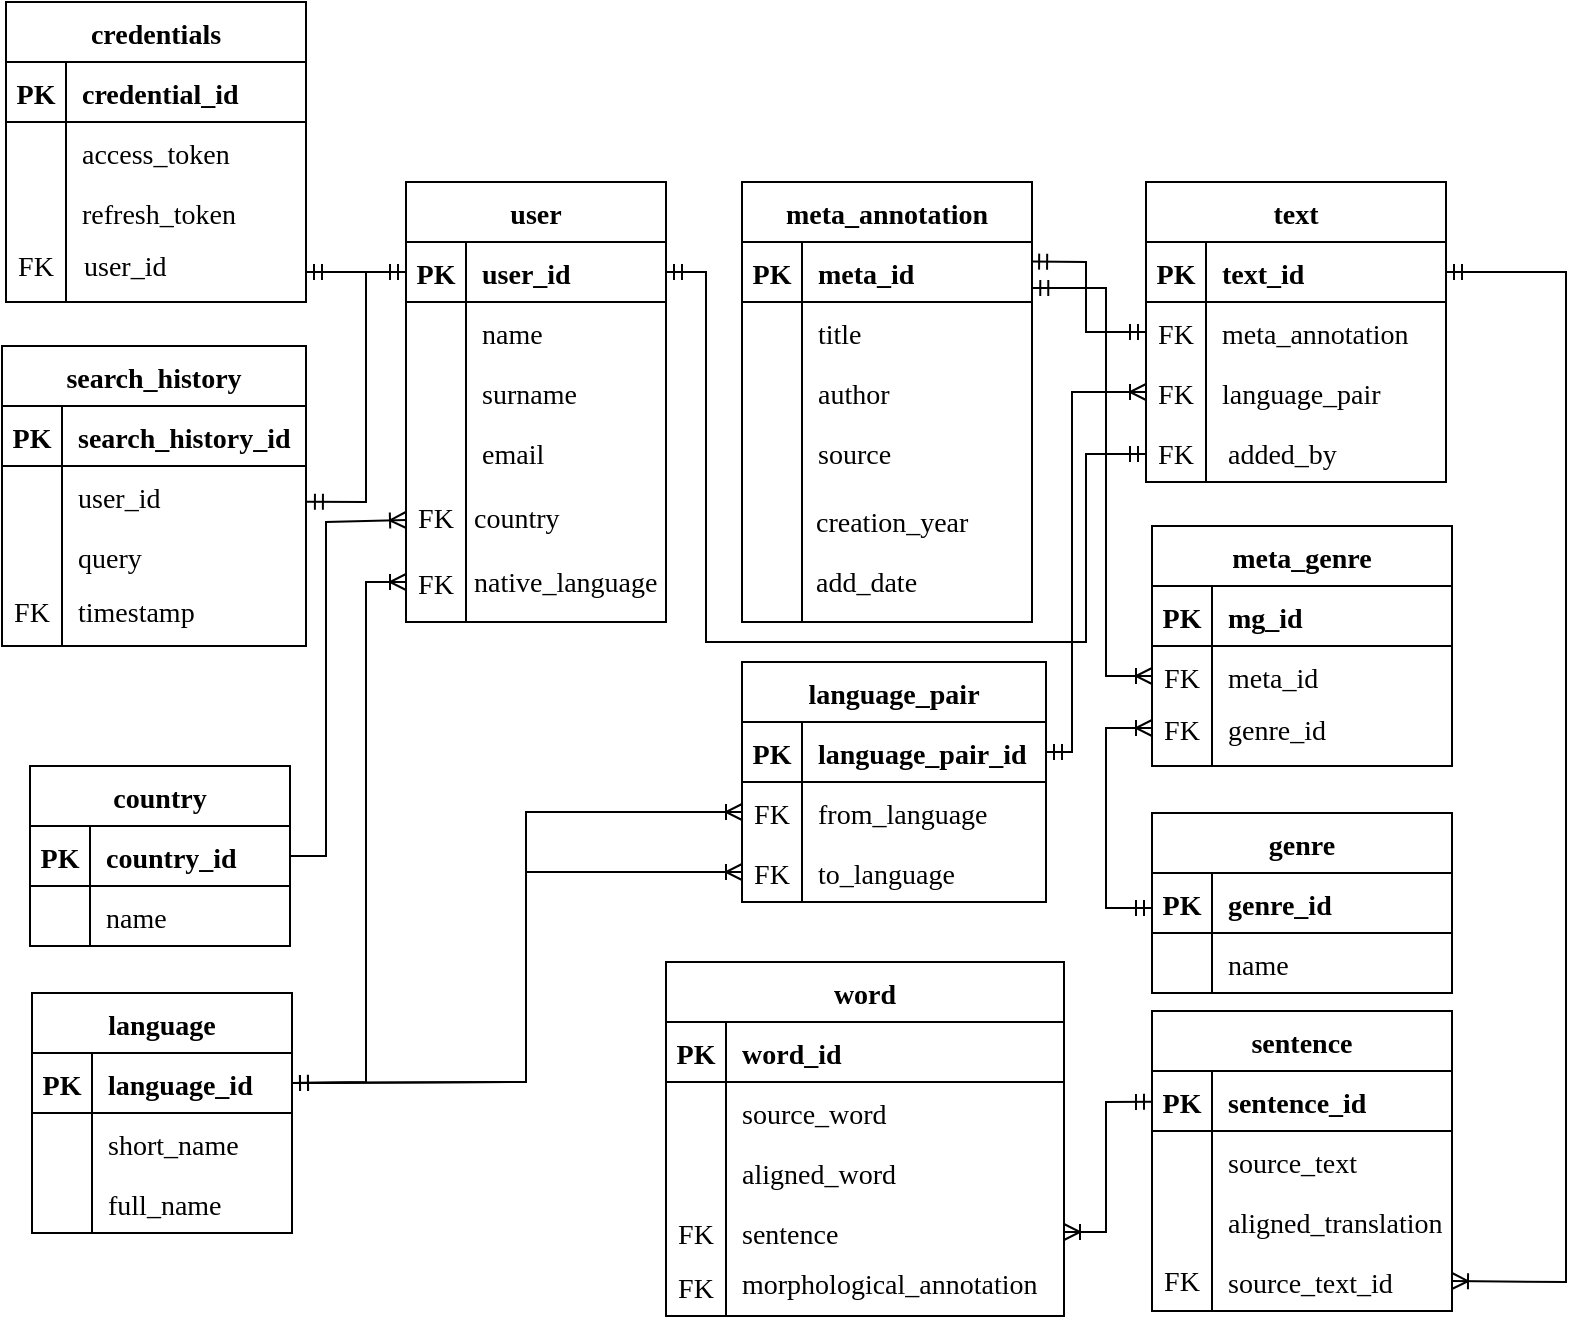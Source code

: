 <mxfile version="20.8.16" type="device"><diagram name="Страница 1" id="YG5zGkN7wZn54d65MBSl"><mxGraphModel dx="3245" dy="1525" grid="1" gridSize="10" guides="1" tooltips="1" connect="1" arrows="1" fold="1" page="1" pageScale="1" pageWidth="827" pageHeight="583" math="0" shadow="0"><root><mxCell id="0"/><mxCell id="1" parent="0"/><mxCell id="vj6lZuZVTbNUihgm5-3o-1" value="text" style="shape=table;startSize=30;container=1;collapsible=1;childLayout=tableLayout;fixedRows=1;rowLines=0;fontStyle=1;align=center;resizeLast=1;fontFamily=Times New Roman;fontSize=14;" parent="1" vertex="1"><mxGeometry x="-270" width="150" height="150" as="geometry"/></mxCell><mxCell id="vj6lZuZVTbNUihgm5-3o-2" value="" style="shape=tableRow;horizontal=0;startSize=0;swimlaneHead=0;swimlaneBody=0;fillColor=none;collapsible=0;dropTarget=0;points=[[0,0.5],[1,0.5]];portConstraint=eastwest;top=0;left=0;right=0;bottom=1;fontFamily=Times New Roman;fontSize=14;" parent="vj6lZuZVTbNUihgm5-3o-1" vertex="1"><mxGeometry y="30" width="150" height="30" as="geometry"/></mxCell><mxCell id="vj6lZuZVTbNUihgm5-3o-3" value="PK" style="shape=partialRectangle;connectable=0;fillColor=none;top=0;left=0;bottom=0;right=0;fontStyle=1;overflow=hidden;fontFamily=Times New Roman;fontSize=14;" parent="vj6lZuZVTbNUihgm5-3o-2" vertex="1"><mxGeometry width="30" height="30" as="geometry"><mxRectangle width="30" height="30" as="alternateBounds"/></mxGeometry></mxCell><mxCell id="vj6lZuZVTbNUihgm5-3o-4" value="text_id" style="shape=partialRectangle;connectable=0;fillColor=none;top=0;left=0;bottom=0;right=0;align=left;spacingLeft=6;fontStyle=1;overflow=hidden;fontFamily=Times New Roman;fontSize=14;" parent="vj6lZuZVTbNUihgm5-3o-2" vertex="1"><mxGeometry x="30" width="120" height="30" as="geometry"><mxRectangle width="120" height="30" as="alternateBounds"/></mxGeometry></mxCell><mxCell id="vj6lZuZVTbNUihgm5-3o-5" value="" style="shape=tableRow;horizontal=0;startSize=0;swimlaneHead=0;swimlaneBody=0;fillColor=none;collapsible=0;dropTarget=0;points=[[0,0.5],[1,0.5]];portConstraint=eastwest;top=0;left=0;right=0;bottom=0;fontFamily=Times New Roman;fontSize=14;" parent="vj6lZuZVTbNUihgm5-3o-1" vertex="1"><mxGeometry y="60" width="150" height="30" as="geometry"/></mxCell><mxCell id="vj6lZuZVTbNUihgm5-3o-6" value="FK" style="shape=partialRectangle;connectable=0;fillColor=none;top=0;left=0;bottom=0;right=0;editable=1;overflow=hidden;fontFamily=Times New Roman;fontSize=14;" parent="vj6lZuZVTbNUihgm5-3o-5" vertex="1"><mxGeometry width="30" height="30" as="geometry"><mxRectangle width="30" height="30" as="alternateBounds"/></mxGeometry></mxCell><mxCell id="vj6lZuZVTbNUihgm5-3o-7" value="meta_annotation" style="shape=partialRectangle;connectable=0;fillColor=none;top=0;left=0;bottom=0;right=0;align=left;spacingLeft=6;overflow=hidden;fontFamily=Times New Roman;fontSize=14;" parent="vj6lZuZVTbNUihgm5-3o-5" vertex="1"><mxGeometry x="30" width="120" height="30" as="geometry"><mxRectangle width="120" height="30" as="alternateBounds"/></mxGeometry></mxCell><mxCell id="vj6lZuZVTbNUihgm5-3o-8" value="" style="shape=tableRow;horizontal=0;startSize=0;swimlaneHead=0;swimlaneBody=0;fillColor=none;collapsible=0;dropTarget=0;points=[[0,0.5],[1,0.5]];portConstraint=eastwest;top=0;left=0;right=0;bottom=0;fontFamily=Times New Roman;fontSize=14;" parent="vj6lZuZVTbNUihgm5-3o-1" vertex="1"><mxGeometry y="90" width="150" height="30" as="geometry"/></mxCell><mxCell id="vj6lZuZVTbNUihgm5-3o-9" value="FK" style="shape=partialRectangle;connectable=0;fillColor=none;top=0;left=0;bottom=0;right=0;editable=1;overflow=hidden;fontFamily=Times New Roman;fontSize=14;" parent="vj6lZuZVTbNUihgm5-3o-8" vertex="1"><mxGeometry width="30" height="30" as="geometry"><mxRectangle width="30" height="30" as="alternateBounds"/></mxGeometry></mxCell><mxCell id="vj6lZuZVTbNUihgm5-3o-10" value="language_pair" style="shape=partialRectangle;connectable=0;fillColor=none;top=0;left=0;bottom=0;right=0;align=left;spacingLeft=6;overflow=hidden;fontFamily=Times New Roman;fontSize=14;" parent="vj6lZuZVTbNUihgm5-3o-8" vertex="1"><mxGeometry x="30" width="120" height="30" as="geometry"><mxRectangle width="120" height="30" as="alternateBounds"/></mxGeometry></mxCell><mxCell id="vj6lZuZVTbNUihgm5-3o-14" value="language_pair" style="shape=table;startSize=30;container=1;collapsible=1;childLayout=tableLayout;fixedRows=1;rowLines=0;fontStyle=1;align=center;resizeLast=1;fontFamily=Times New Roman;fontSize=14;" parent="1" vertex="1"><mxGeometry x="-472" y="240" width="152" height="120" as="geometry"/></mxCell><mxCell id="vj6lZuZVTbNUihgm5-3o-15" value="" style="shape=tableRow;horizontal=0;startSize=0;swimlaneHead=0;swimlaneBody=0;fillColor=none;collapsible=0;dropTarget=0;points=[[0,0.5],[1,0.5]];portConstraint=eastwest;top=0;left=0;right=0;bottom=1;fontFamily=Times New Roman;fontSize=14;" parent="vj6lZuZVTbNUihgm5-3o-14" vertex="1"><mxGeometry y="30" width="152" height="30" as="geometry"/></mxCell><mxCell id="vj6lZuZVTbNUihgm5-3o-16" value="PK" style="shape=partialRectangle;connectable=0;fillColor=none;top=0;left=0;bottom=0;right=0;fontStyle=1;overflow=hidden;fontFamily=Times New Roman;fontSize=14;" parent="vj6lZuZVTbNUihgm5-3o-15" vertex="1"><mxGeometry width="30" height="30" as="geometry"><mxRectangle width="30" height="30" as="alternateBounds"/></mxGeometry></mxCell><mxCell id="vj6lZuZVTbNUihgm5-3o-17" value="language_pair_id" style="shape=partialRectangle;connectable=0;fillColor=none;top=0;left=0;bottom=0;right=0;align=left;spacingLeft=6;fontStyle=1;overflow=hidden;fontFamily=Times New Roman;fontSize=14;" parent="vj6lZuZVTbNUihgm5-3o-15" vertex="1"><mxGeometry x="30" width="122" height="30" as="geometry"><mxRectangle width="122" height="30" as="alternateBounds"/></mxGeometry></mxCell><mxCell id="vj6lZuZVTbNUihgm5-3o-18" value="" style="shape=tableRow;horizontal=0;startSize=0;swimlaneHead=0;swimlaneBody=0;fillColor=none;collapsible=0;dropTarget=0;points=[[0,0.5],[1,0.5]];portConstraint=eastwest;top=0;left=0;right=0;bottom=0;fontFamily=Times New Roman;fontSize=14;" parent="vj6lZuZVTbNUihgm5-3o-14" vertex="1"><mxGeometry y="60" width="152" height="30" as="geometry"/></mxCell><mxCell id="vj6lZuZVTbNUihgm5-3o-19" value="FK" style="shape=partialRectangle;connectable=0;fillColor=none;top=0;left=0;bottom=0;right=0;editable=1;overflow=hidden;fontFamily=Times New Roman;fontSize=14;" parent="vj6lZuZVTbNUihgm5-3o-18" vertex="1"><mxGeometry width="30" height="30" as="geometry"><mxRectangle width="30" height="30" as="alternateBounds"/></mxGeometry></mxCell><mxCell id="vj6lZuZVTbNUihgm5-3o-20" value="from_language" style="shape=partialRectangle;connectable=0;fillColor=none;top=0;left=0;bottom=0;right=0;align=left;spacingLeft=6;overflow=hidden;fontFamily=Times New Roman;fontSize=14;" parent="vj6lZuZVTbNUihgm5-3o-18" vertex="1"><mxGeometry x="30" width="122" height="30" as="geometry"><mxRectangle width="122" height="30" as="alternateBounds"/></mxGeometry></mxCell><mxCell id="vj6lZuZVTbNUihgm5-3o-21" value="" style="shape=tableRow;horizontal=0;startSize=0;swimlaneHead=0;swimlaneBody=0;fillColor=none;collapsible=0;dropTarget=0;points=[[0,0.5],[1,0.5]];portConstraint=eastwest;top=0;left=0;right=0;bottom=0;fontFamily=Times New Roman;fontSize=14;" parent="vj6lZuZVTbNUihgm5-3o-14" vertex="1"><mxGeometry y="90" width="152" height="30" as="geometry"/></mxCell><mxCell id="vj6lZuZVTbNUihgm5-3o-22" value="FK" style="shape=partialRectangle;connectable=0;fillColor=none;top=0;left=0;bottom=0;right=0;editable=1;overflow=hidden;fontFamily=Times New Roman;fontSize=14;" parent="vj6lZuZVTbNUihgm5-3o-21" vertex="1"><mxGeometry width="30" height="30" as="geometry"><mxRectangle width="30" height="30" as="alternateBounds"/></mxGeometry></mxCell><mxCell id="vj6lZuZVTbNUihgm5-3o-23" value="to_language" style="shape=partialRectangle;connectable=0;fillColor=none;top=0;left=0;bottom=0;right=0;align=left;spacingLeft=6;overflow=hidden;fontFamily=Times New Roman;fontSize=14;" parent="vj6lZuZVTbNUihgm5-3o-21" vertex="1"><mxGeometry x="30" width="122" height="30" as="geometry"><mxRectangle width="122" height="30" as="alternateBounds"/></mxGeometry></mxCell><mxCell id="vj6lZuZVTbNUihgm5-3o-28" value="meta_annotation" style="shape=table;startSize=30;container=1;collapsible=1;childLayout=tableLayout;fixedRows=1;rowLines=0;fontStyle=1;align=center;resizeLast=1;fontFamily=Times New Roman;fontSize=14;" parent="1" vertex="1"><mxGeometry x="-472" width="145" height="220" as="geometry"/></mxCell><mxCell id="vj6lZuZVTbNUihgm5-3o-29" value="" style="shape=tableRow;horizontal=0;startSize=0;swimlaneHead=0;swimlaneBody=0;fillColor=none;collapsible=0;dropTarget=0;points=[[0,0.5],[1,0.5]];portConstraint=eastwest;top=0;left=0;right=0;bottom=1;fontFamily=Times New Roman;fontSize=14;" parent="vj6lZuZVTbNUihgm5-3o-28" vertex="1"><mxGeometry y="30" width="145" height="30" as="geometry"/></mxCell><mxCell id="vj6lZuZVTbNUihgm5-3o-30" value="PK" style="shape=partialRectangle;connectable=0;fillColor=none;top=0;left=0;bottom=0;right=0;fontStyle=1;overflow=hidden;fontFamily=Times New Roman;fontSize=14;" parent="vj6lZuZVTbNUihgm5-3o-29" vertex="1"><mxGeometry width="30" height="30" as="geometry"><mxRectangle width="30" height="30" as="alternateBounds"/></mxGeometry></mxCell><mxCell id="vj6lZuZVTbNUihgm5-3o-31" value="meta_id" style="shape=partialRectangle;connectable=0;fillColor=none;top=0;left=0;bottom=0;right=0;align=left;spacingLeft=6;fontStyle=1;overflow=hidden;fontFamily=Times New Roman;fontSize=14;" parent="vj6lZuZVTbNUihgm5-3o-29" vertex="1"><mxGeometry x="30" width="115" height="30" as="geometry"><mxRectangle width="115" height="30" as="alternateBounds"/></mxGeometry></mxCell><mxCell id="vj6lZuZVTbNUihgm5-3o-32" value="" style="shape=tableRow;horizontal=0;startSize=0;swimlaneHead=0;swimlaneBody=0;fillColor=none;collapsible=0;dropTarget=0;points=[[0,0.5],[1,0.5]];portConstraint=eastwest;top=0;left=0;right=0;bottom=0;fontFamily=Times New Roman;fontSize=14;" parent="vj6lZuZVTbNUihgm5-3o-28" vertex="1"><mxGeometry y="60" width="145" height="30" as="geometry"/></mxCell><mxCell id="vj6lZuZVTbNUihgm5-3o-33" value="" style="shape=partialRectangle;connectable=0;fillColor=none;top=0;left=0;bottom=0;right=0;editable=1;overflow=hidden;fontFamily=Times New Roman;fontSize=14;" parent="vj6lZuZVTbNUihgm5-3o-32" vertex="1"><mxGeometry width="30" height="30" as="geometry"><mxRectangle width="30" height="30" as="alternateBounds"/></mxGeometry></mxCell><mxCell id="vj6lZuZVTbNUihgm5-3o-34" value="title" style="shape=partialRectangle;connectable=0;fillColor=none;top=0;left=0;bottom=0;right=0;align=left;spacingLeft=6;overflow=hidden;fontFamily=Times New Roman;fontSize=14;" parent="vj6lZuZVTbNUihgm5-3o-32" vertex="1"><mxGeometry x="30" width="115" height="30" as="geometry"><mxRectangle width="115" height="30" as="alternateBounds"/></mxGeometry></mxCell><mxCell id="vj6lZuZVTbNUihgm5-3o-35" value="" style="shape=tableRow;horizontal=0;startSize=0;swimlaneHead=0;swimlaneBody=0;fillColor=none;collapsible=0;dropTarget=0;points=[[0,0.5],[1,0.5]];portConstraint=eastwest;top=0;left=0;right=0;bottom=0;fontFamily=Times New Roman;fontSize=14;" parent="vj6lZuZVTbNUihgm5-3o-28" vertex="1"><mxGeometry y="90" width="145" height="30" as="geometry"/></mxCell><mxCell id="vj6lZuZVTbNUihgm5-3o-36" value="" style="shape=partialRectangle;connectable=0;fillColor=none;top=0;left=0;bottom=0;right=0;editable=1;overflow=hidden;fontFamily=Times New Roman;fontSize=14;" parent="vj6lZuZVTbNUihgm5-3o-35" vertex="1"><mxGeometry width="30" height="30" as="geometry"><mxRectangle width="30" height="30" as="alternateBounds"/></mxGeometry></mxCell><mxCell id="vj6lZuZVTbNUihgm5-3o-37" value="author" style="shape=partialRectangle;connectable=0;fillColor=none;top=0;left=0;bottom=0;right=0;align=left;spacingLeft=6;overflow=hidden;fontFamily=Times New Roman;fontSize=14;" parent="vj6lZuZVTbNUihgm5-3o-35" vertex="1"><mxGeometry x="30" width="115" height="30" as="geometry"><mxRectangle width="115" height="30" as="alternateBounds"/></mxGeometry></mxCell><mxCell id="vj6lZuZVTbNUihgm5-3o-38" value="" style="shape=tableRow;horizontal=0;startSize=0;swimlaneHead=0;swimlaneBody=0;fillColor=none;collapsible=0;dropTarget=0;points=[[0,0.5],[1,0.5]];portConstraint=eastwest;top=0;left=0;right=0;bottom=0;fontFamily=Times New Roman;fontSize=14;" parent="vj6lZuZVTbNUihgm5-3o-28" vertex="1"><mxGeometry y="120" width="145" height="30" as="geometry"/></mxCell><mxCell id="vj6lZuZVTbNUihgm5-3o-39" value="" style="shape=partialRectangle;connectable=0;fillColor=none;top=0;left=0;bottom=0;right=0;editable=1;overflow=hidden;fontFamily=Times New Roman;fontSize=14;" parent="vj6lZuZVTbNUihgm5-3o-38" vertex="1"><mxGeometry width="30" height="30" as="geometry"><mxRectangle width="30" height="30" as="alternateBounds"/></mxGeometry></mxCell><mxCell id="vj6lZuZVTbNUihgm5-3o-40" value="source" style="shape=partialRectangle;connectable=0;fillColor=none;top=0;left=0;bottom=0;right=0;align=left;spacingLeft=6;overflow=hidden;fontFamily=Times New Roman;fontSize=14;" parent="vj6lZuZVTbNUihgm5-3o-38" vertex="1"><mxGeometry x="30" width="115" height="30" as="geometry"><mxRectangle width="115" height="30" as="alternateBounds"/></mxGeometry></mxCell><mxCell id="vj6lZuZVTbNUihgm5-3o-41" value="creation_year" style="shape=partialRectangle;connectable=0;fillColor=none;top=0;left=0;bottom=0;right=0;align=left;spacingLeft=6;overflow=hidden;fontFamily=Times New Roman;fontSize=14;" parent="1" vertex="1"><mxGeometry x="-443" y="154" width="96" height="30" as="geometry"><mxRectangle width="150" height="30" as="alternateBounds"/></mxGeometry></mxCell><mxCell id="vj6lZuZVTbNUihgm5-3o-42" value="add_date" style="shape=partialRectangle;connectable=0;fillColor=none;top=0;left=0;bottom=0;right=0;align=left;spacingLeft=6;overflow=hidden;fontFamily=Times New Roman;fontSize=14;" parent="1" vertex="1"><mxGeometry x="-443" y="184" width="96" height="30" as="geometry"><mxRectangle width="150" height="30" as="alternateBounds"/></mxGeometry></mxCell><mxCell id="vj6lZuZVTbNUihgm5-3o-45" value="" style="endArrow=none;html=1;rounded=0;fontFamily=Times New Roman;fontSize=14;" parent="1" edge="1"><mxGeometry width="50" height="50" relative="1" as="geometry"><mxPoint x="-442" y="220" as="sourcePoint"/><mxPoint x="-442" y="145" as="targetPoint"/></mxGeometry></mxCell><mxCell id="vj6lZuZVTbNUihgm5-3o-46" value="" style="fontSize=14;html=1;endArrow=ERmandOne;startArrow=ERmandOne;rounded=0;exitX=0.997;exitY=0.326;exitDx=0;exitDy=0;entryX=0;entryY=0.5;entryDx=0;entryDy=0;fontFamily=Times New Roman;exitPerimeter=0;" parent="1" source="vj6lZuZVTbNUihgm5-3o-29" target="vj6lZuZVTbNUihgm5-3o-5" edge="1"><mxGeometry width="100" height="100" relative="1" as="geometry"><mxPoint x="-247" y="180" as="sourcePoint"/><mxPoint x="-147" y="80" as="targetPoint"/><Array as="points"><mxPoint x="-300" y="40"/><mxPoint x="-300" y="75"/></Array></mxGeometry></mxCell><mxCell id="vj6lZuZVTbNUihgm5-3o-47" value="" style="fontSize=14;html=1;endArrow=ERoneToMany;startArrow=ERmandOne;rounded=0;exitX=1;exitY=0.5;exitDx=0;exitDy=0;entryX=0;entryY=0.5;entryDx=0;entryDy=0;fontFamily=Times New Roman;" parent="1" source="vj6lZuZVTbNUihgm5-3o-15" target="vj6lZuZVTbNUihgm5-3o-8" edge="1"><mxGeometry width="100" height="100" relative="1" as="geometry"><mxPoint x="-247" y="290" as="sourcePoint"/><mxPoint x="-147" y="190" as="targetPoint"/><Array as="points"><mxPoint x="-307" y="285"/><mxPoint x="-307" y="105"/></Array></mxGeometry></mxCell><mxCell id="vj6lZuZVTbNUihgm5-3o-48" value="language" style="shape=table;startSize=30;container=1;collapsible=1;childLayout=tableLayout;fixedRows=1;rowLines=0;fontStyle=1;align=center;resizeLast=1;fontFamily=Times New Roman;fontSize=14;" parent="1" vertex="1"><mxGeometry x="-827" y="405.5" width="130" height="120" as="geometry"/></mxCell><mxCell id="vj6lZuZVTbNUihgm5-3o-49" value="" style="shape=tableRow;horizontal=0;startSize=0;swimlaneHead=0;swimlaneBody=0;fillColor=none;collapsible=0;dropTarget=0;points=[[0,0.5],[1,0.5]];portConstraint=eastwest;top=0;left=0;right=0;bottom=1;fontFamily=Times New Roman;fontSize=14;" parent="vj6lZuZVTbNUihgm5-3o-48" vertex="1"><mxGeometry y="30" width="130" height="30" as="geometry"/></mxCell><mxCell id="vj6lZuZVTbNUihgm5-3o-50" value="PK" style="shape=partialRectangle;connectable=0;fillColor=none;top=0;left=0;bottom=0;right=0;fontStyle=1;overflow=hidden;fontFamily=Times New Roman;fontSize=14;" parent="vj6lZuZVTbNUihgm5-3o-49" vertex="1"><mxGeometry width="30" height="30" as="geometry"><mxRectangle width="30" height="30" as="alternateBounds"/></mxGeometry></mxCell><mxCell id="vj6lZuZVTbNUihgm5-3o-51" value="language_id" style="shape=partialRectangle;connectable=0;fillColor=none;top=0;left=0;bottom=0;right=0;align=left;spacingLeft=6;fontStyle=1;overflow=hidden;fontFamily=Times New Roman;fontSize=14;" parent="vj6lZuZVTbNUihgm5-3o-49" vertex="1"><mxGeometry x="30" width="100" height="30" as="geometry"><mxRectangle width="100" height="30" as="alternateBounds"/></mxGeometry></mxCell><mxCell id="vj6lZuZVTbNUihgm5-3o-52" value="" style="shape=tableRow;horizontal=0;startSize=0;swimlaneHead=0;swimlaneBody=0;fillColor=none;collapsible=0;dropTarget=0;points=[[0,0.5],[1,0.5]];portConstraint=eastwest;top=0;left=0;right=0;bottom=0;fontFamily=Times New Roman;fontSize=14;" parent="vj6lZuZVTbNUihgm5-3o-48" vertex="1"><mxGeometry y="60" width="130" height="30" as="geometry"/></mxCell><mxCell id="vj6lZuZVTbNUihgm5-3o-53" value="" style="shape=partialRectangle;connectable=0;fillColor=none;top=0;left=0;bottom=0;right=0;editable=1;overflow=hidden;fontFamily=Times New Roman;fontSize=14;" parent="vj6lZuZVTbNUihgm5-3o-52" vertex="1"><mxGeometry width="30" height="30" as="geometry"><mxRectangle width="30" height="30" as="alternateBounds"/></mxGeometry></mxCell><mxCell id="vj6lZuZVTbNUihgm5-3o-54" value="short_name" style="shape=partialRectangle;connectable=0;fillColor=none;top=0;left=0;bottom=0;right=0;align=left;spacingLeft=6;overflow=hidden;fontFamily=Times New Roman;fontSize=14;" parent="vj6lZuZVTbNUihgm5-3o-52" vertex="1"><mxGeometry x="30" width="100" height="30" as="geometry"><mxRectangle width="100" height="30" as="alternateBounds"/></mxGeometry></mxCell><mxCell id="vj6lZuZVTbNUihgm5-3o-55" value="" style="shape=tableRow;horizontal=0;startSize=0;swimlaneHead=0;swimlaneBody=0;fillColor=none;collapsible=0;dropTarget=0;points=[[0,0.5],[1,0.5]];portConstraint=eastwest;top=0;left=0;right=0;bottom=0;fontFamily=Times New Roman;fontSize=14;" parent="vj6lZuZVTbNUihgm5-3o-48" vertex="1"><mxGeometry y="90" width="130" height="30" as="geometry"/></mxCell><mxCell id="vj6lZuZVTbNUihgm5-3o-56" value="" style="shape=partialRectangle;connectable=0;fillColor=none;top=0;left=0;bottom=0;right=0;editable=1;overflow=hidden;fontFamily=Times New Roman;fontSize=14;" parent="vj6lZuZVTbNUihgm5-3o-55" vertex="1"><mxGeometry width="30" height="30" as="geometry"><mxRectangle width="30" height="30" as="alternateBounds"/></mxGeometry></mxCell><mxCell id="vj6lZuZVTbNUihgm5-3o-57" value="full_name" style="shape=partialRectangle;connectable=0;fillColor=none;top=0;left=0;bottom=0;right=0;align=left;spacingLeft=6;overflow=hidden;fontFamily=Times New Roman;fontSize=14;" parent="vj6lZuZVTbNUihgm5-3o-55" vertex="1"><mxGeometry x="30" width="100" height="30" as="geometry"><mxRectangle width="100" height="30" as="alternateBounds"/></mxGeometry></mxCell><mxCell id="vj6lZuZVTbNUihgm5-3o-63" value="" style="fontSize=14;html=1;endArrow=ERoneToMany;startArrow=ERmandOne;rounded=0;exitX=1;exitY=0.5;exitDx=0;exitDy=0;entryX=0;entryY=0.5;entryDx=0;entryDy=0;fontFamily=Times New Roman;" parent="1" source="vj6lZuZVTbNUihgm5-3o-49" target="vj6lZuZVTbNUihgm5-3o-18" edge="1"><mxGeometry width="100" height="100" relative="1" as="geometry"><mxPoint x="-667" y="240" as="sourcePoint"/><mxPoint x="-567" y="140" as="targetPoint"/><Array as="points"><mxPoint x="-580" y="450"/><mxPoint x="-580" y="315"/></Array></mxGeometry></mxCell><mxCell id="vj6lZuZVTbNUihgm5-3o-64" value="" style="fontSize=14;html=1;endArrow=ERoneToMany;startArrow=ERmandOne;rounded=0;exitX=1;exitY=0.5;exitDx=0;exitDy=0;entryX=0;entryY=0.5;entryDx=0;entryDy=0;fontFamily=Times New Roman;" parent="1" source="vj6lZuZVTbNUihgm5-3o-49" target="vj6lZuZVTbNUihgm5-3o-21" edge="1"><mxGeometry width="100" height="100" relative="1" as="geometry"><mxPoint x="-577" y="310" as="sourcePoint"/><mxPoint x="-477" y="210" as="targetPoint"/><Array as="points"><mxPoint x="-580" y="450"/><mxPoint x="-580" y="345"/></Array></mxGeometry></mxCell><mxCell id="vj6lZuZVTbNUihgm5-3o-65" value="user" style="shape=table;startSize=30;container=1;collapsible=1;childLayout=tableLayout;fixedRows=1;rowLines=0;fontStyle=1;align=center;resizeLast=1;fontFamily=Times New Roman;fontSize=14;" parent="1" vertex="1"><mxGeometry x="-640" width="130" height="220" as="geometry"/></mxCell><mxCell id="vj6lZuZVTbNUihgm5-3o-66" value="" style="shape=tableRow;horizontal=0;startSize=0;swimlaneHead=0;swimlaneBody=0;fillColor=none;collapsible=0;dropTarget=0;points=[[0,0.5],[1,0.5]];portConstraint=eastwest;top=0;left=0;right=0;bottom=1;fontFamily=Times New Roman;fontSize=14;" parent="vj6lZuZVTbNUihgm5-3o-65" vertex="1"><mxGeometry y="30" width="130" height="30" as="geometry"/></mxCell><mxCell id="vj6lZuZVTbNUihgm5-3o-67" value="PK" style="shape=partialRectangle;connectable=0;fillColor=none;top=0;left=0;bottom=0;right=0;fontStyle=1;overflow=hidden;fontFamily=Times New Roman;fontSize=14;" parent="vj6lZuZVTbNUihgm5-3o-66" vertex="1"><mxGeometry width="30" height="30" as="geometry"><mxRectangle width="30" height="30" as="alternateBounds"/></mxGeometry></mxCell><mxCell id="vj6lZuZVTbNUihgm5-3o-68" value="user_id" style="shape=partialRectangle;connectable=0;fillColor=none;top=0;left=0;bottom=0;right=0;align=left;spacingLeft=6;fontStyle=1;overflow=hidden;fontFamily=Times New Roman;fontSize=14;" parent="vj6lZuZVTbNUihgm5-3o-66" vertex="1"><mxGeometry x="30" width="100" height="30" as="geometry"><mxRectangle width="100" height="30" as="alternateBounds"/></mxGeometry></mxCell><mxCell id="vj6lZuZVTbNUihgm5-3o-69" value="" style="shape=tableRow;horizontal=0;startSize=0;swimlaneHead=0;swimlaneBody=0;fillColor=none;collapsible=0;dropTarget=0;points=[[0,0.5],[1,0.5]];portConstraint=eastwest;top=0;left=0;right=0;bottom=0;fontFamily=Times New Roman;fontSize=14;" parent="vj6lZuZVTbNUihgm5-3o-65" vertex="1"><mxGeometry y="60" width="130" height="30" as="geometry"/></mxCell><mxCell id="vj6lZuZVTbNUihgm5-3o-70" value="" style="shape=partialRectangle;connectable=0;fillColor=none;top=0;left=0;bottom=0;right=0;editable=1;overflow=hidden;fontFamily=Times New Roman;fontSize=14;" parent="vj6lZuZVTbNUihgm5-3o-69" vertex="1"><mxGeometry width="30" height="30" as="geometry"><mxRectangle width="30" height="30" as="alternateBounds"/></mxGeometry></mxCell><mxCell id="vj6lZuZVTbNUihgm5-3o-71" value="name" style="shape=partialRectangle;connectable=0;fillColor=none;top=0;left=0;bottom=0;right=0;align=left;spacingLeft=6;overflow=hidden;fontFamily=Times New Roman;fontSize=14;" parent="vj6lZuZVTbNUihgm5-3o-69" vertex="1"><mxGeometry x="30" width="100" height="30" as="geometry"><mxRectangle width="100" height="30" as="alternateBounds"/></mxGeometry></mxCell><mxCell id="vj6lZuZVTbNUihgm5-3o-72" value="" style="shape=tableRow;horizontal=0;startSize=0;swimlaneHead=0;swimlaneBody=0;fillColor=none;collapsible=0;dropTarget=0;points=[[0,0.5],[1,0.5]];portConstraint=eastwest;top=0;left=0;right=0;bottom=0;fontFamily=Times New Roman;fontSize=14;" parent="vj6lZuZVTbNUihgm5-3o-65" vertex="1"><mxGeometry y="90" width="130" height="30" as="geometry"/></mxCell><mxCell id="vj6lZuZVTbNUihgm5-3o-73" value="" style="shape=partialRectangle;connectable=0;fillColor=none;top=0;left=0;bottom=0;right=0;editable=1;overflow=hidden;fontFamily=Times New Roman;fontSize=14;" parent="vj6lZuZVTbNUihgm5-3o-72" vertex="1"><mxGeometry width="30" height="30" as="geometry"><mxRectangle width="30" height="30" as="alternateBounds"/></mxGeometry></mxCell><mxCell id="vj6lZuZVTbNUihgm5-3o-74" value="surname" style="shape=partialRectangle;connectable=0;fillColor=none;top=0;left=0;bottom=0;right=0;align=left;spacingLeft=6;overflow=hidden;fontFamily=Times New Roman;fontSize=14;" parent="vj6lZuZVTbNUihgm5-3o-72" vertex="1"><mxGeometry x="30" width="100" height="30" as="geometry"><mxRectangle width="100" height="30" as="alternateBounds"/></mxGeometry></mxCell><mxCell id="vj6lZuZVTbNUihgm5-3o-75" value="" style="shape=tableRow;horizontal=0;startSize=0;swimlaneHead=0;swimlaneBody=0;fillColor=none;collapsible=0;dropTarget=0;points=[[0,0.5],[1,0.5]];portConstraint=eastwest;top=0;left=0;right=0;bottom=0;fontFamily=Times New Roman;fontSize=14;" parent="vj6lZuZVTbNUihgm5-3o-65" vertex="1"><mxGeometry y="120" width="130" height="30" as="geometry"/></mxCell><mxCell id="vj6lZuZVTbNUihgm5-3o-76" value="" style="shape=partialRectangle;connectable=0;fillColor=none;top=0;left=0;bottom=0;right=0;editable=1;overflow=hidden;fontFamily=Times New Roman;fontSize=14;" parent="vj6lZuZVTbNUihgm5-3o-75" vertex="1"><mxGeometry width="30" height="30" as="geometry"><mxRectangle width="30" height="30" as="alternateBounds"/></mxGeometry></mxCell><mxCell id="vj6lZuZVTbNUihgm5-3o-77" value="email" style="shape=partialRectangle;connectable=0;fillColor=none;top=0;left=0;bottom=0;right=0;align=left;spacingLeft=6;overflow=hidden;fontFamily=Times New Roman;fontSize=14;" parent="vj6lZuZVTbNUihgm5-3o-75" vertex="1"><mxGeometry x="30" width="100" height="30" as="geometry"><mxRectangle width="100" height="30" as="alternateBounds"/></mxGeometry></mxCell><mxCell id="vj6lZuZVTbNUihgm5-3o-78" value="native_language" style="shape=partialRectangle;connectable=0;fillColor=none;top=0;left=0;bottom=0;right=0;align=left;spacingLeft=6;overflow=hidden;fontFamily=Times New Roman;fontSize=14;" parent="1" vertex="1"><mxGeometry x="-614" y="184" width="104" height="30" as="geometry"><mxRectangle width="150" height="30" as="alternateBounds"/></mxGeometry></mxCell><mxCell id="vj6lZuZVTbNUihgm5-3o-79" value="country" style="shape=partialRectangle;connectable=0;fillColor=none;top=0;left=0;bottom=0;right=0;align=left;spacingLeft=6;overflow=hidden;fontFamily=Times New Roman;fontSize=14;" parent="1" vertex="1"><mxGeometry x="-614" y="152" width="90" height="30" as="geometry"><mxRectangle width="150" height="30" as="alternateBounds"/></mxGeometry></mxCell><mxCell id="vj6lZuZVTbNUihgm5-3o-80" value="" style="endArrow=none;html=1;rounded=0;fontFamily=Times New Roman;fontSize=14;" parent="1" edge="1"><mxGeometry width="50" height="50" relative="1" as="geometry"><mxPoint x="-640" y="220" as="sourcePoint"/><mxPoint x="-640" y="40" as="targetPoint"/></mxGeometry></mxCell><mxCell id="vj6lZuZVTbNUihgm5-3o-81" value="" style="endArrow=none;html=1;rounded=0;fontFamily=Times New Roman;fontSize=14;" parent="1" edge="1"><mxGeometry width="50" height="50" relative="1" as="geometry"><mxPoint x="-610" y="220" as="sourcePoint"/><mxPoint x="-610" y="150" as="targetPoint"/></mxGeometry></mxCell><mxCell id="vj6lZuZVTbNUihgm5-3o-82" value="FK" style="shape=partialRectangle;connectable=0;fillColor=none;top=0;left=0;bottom=0;right=0;editable=1;overflow=hidden;fontFamily=Times New Roman;fontSize=14;" parent="1" vertex="1"><mxGeometry x="-640" y="185" width="30" height="30" as="geometry"><mxRectangle width="30" height="30" as="alternateBounds"/></mxGeometry></mxCell><mxCell id="vj6lZuZVTbNUihgm5-3o-83" value="FK" style="shape=partialRectangle;connectable=0;fillColor=none;top=0;left=0;bottom=0;right=0;editable=1;overflow=hidden;fontFamily=Times New Roman;fontSize=14;" parent="1" vertex="1"><mxGeometry x="-640" y="152" width="30" height="30" as="geometry"><mxRectangle width="30" height="30" as="alternateBounds"/></mxGeometry></mxCell><mxCell id="vj6lZuZVTbNUihgm5-3o-85" value="" style="fontSize=14;html=1;endArrow=ERoneToMany;startArrow=ERmandOne;rounded=0;exitX=1;exitY=0.5;exitDx=0;exitDy=0;fontFamily=Times New Roman;" parent="1" source="vj6lZuZVTbNUihgm5-3o-49" edge="1"><mxGeometry width="100" height="100" relative="1" as="geometry"><mxPoint x="-577" y="220" as="sourcePoint"/><mxPoint x="-640" y="200" as="targetPoint"/><Array as="points"><mxPoint x="-660" y="450"/><mxPoint x="-660" y="200"/></Array></mxGeometry></mxCell><mxCell id="vj6lZuZVTbNUihgm5-3o-86" value="country" style="shape=table;startSize=30;container=1;collapsible=1;childLayout=tableLayout;fixedRows=1;rowLines=0;fontStyle=1;align=center;resizeLast=1;fontFamily=Times New Roman;fontSize=14;" parent="1" vertex="1"><mxGeometry x="-828" y="292" width="130" height="90" as="geometry"/></mxCell><mxCell id="vj6lZuZVTbNUihgm5-3o-87" value="" style="shape=tableRow;horizontal=0;startSize=0;swimlaneHead=0;swimlaneBody=0;fillColor=none;collapsible=0;dropTarget=0;points=[[0,0.5],[1,0.5]];portConstraint=eastwest;top=0;left=0;right=0;bottom=1;fontFamily=Times New Roman;fontSize=14;" parent="vj6lZuZVTbNUihgm5-3o-86" vertex="1"><mxGeometry y="30" width="130" height="30" as="geometry"/></mxCell><mxCell id="vj6lZuZVTbNUihgm5-3o-88" value="PK" style="shape=partialRectangle;connectable=0;fillColor=none;top=0;left=0;bottom=0;right=0;fontStyle=1;overflow=hidden;fontFamily=Times New Roman;fontSize=14;" parent="vj6lZuZVTbNUihgm5-3o-87" vertex="1"><mxGeometry width="30" height="30" as="geometry"><mxRectangle width="30" height="30" as="alternateBounds"/></mxGeometry></mxCell><mxCell id="vj6lZuZVTbNUihgm5-3o-89" value="country_id" style="shape=partialRectangle;connectable=0;fillColor=none;top=0;left=0;bottom=0;right=0;align=left;spacingLeft=6;fontStyle=1;overflow=hidden;fontFamily=Times New Roman;fontSize=14;" parent="vj6lZuZVTbNUihgm5-3o-87" vertex="1"><mxGeometry x="30" width="100" height="30" as="geometry"><mxRectangle width="100" height="30" as="alternateBounds"/></mxGeometry></mxCell><mxCell id="vj6lZuZVTbNUihgm5-3o-90" value="" style="shape=tableRow;horizontal=0;startSize=0;swimlaneHead=0;swimlaneBody=0;fillColor=none;collapsible=0;dropTarget=0;points=[[0,0.5],[1,0.5]];portConstraint=eastwest;top=0;left=0;right=0;bottom=0;fontFamily=Times New Roman;fontSize=14;" parent="vj6lZuZVTbNUihgm5-3o-86" vertex="1"><mxGeometry y="60" width="130" height="30" as="geometry"/></mxCell><mxCell id="vj6lZuZVTbNUihgm5-3o-91" value="" style="shape=partialRectangle;connectable=0;fillColor=none;top=0;left=0;bottom=0;right=0;editable=1;overflow=hidden;fontFamily=Times New Roman;fontSize=14;" parent="vj6lZuZVTbNUihgm5-3o-90" vertex="1"><mxGeometry width="30" height="30" as="geometry"><mxRectangle width="30" height="30" as="alternateBounds"/></mxGeometry></mxCell><mxCell id="vj6lZuZVTbNUihgm5-3o-92" value="name" style="shape=partialRectangle;connectable=0;fillColor=none;top=0;left=0;bottom=0;right=0;align=left;spacingLeft=6;overflow=hidden;fontFamily=Times New Roman;fontSize=14;" parent="vj6lZuZVTbNUihgm5-3o-90" vertex="1"><mxGeometry x="30" width="100" height="30" as="geometry"><mxRectangle width="100" height="30" as="alternateBounds"/></mxGeometry></mxCell><mxCell id="vj6lZuZVTbNUihgm5-3o-99" value="" style="fontSize=14;html=1;endArrow=ERoneToMany;rounded=0;fontFamily=Times New Roman;exitX=1;exitY=0.5;exitDx=0;exitDy=0;" parent="1" source="vj6lZuZVTbNUihgm5-3o-87" edge="1"><mxGeometry width="100" height="100" relative="1" as="geometry"><mxPoint x="-666" y="169" as="sourcePoint"/><mxPoint x="-640" y="169" as="targetPoint"/><Array as="points"><mxPoint x="-680" y="337"/><mxPoint x="-680" y="213"/><mxPoint x="-680" y="170"/></Array></mxGeometry></mxCell><mxCell id="vj6lZuZVTbNUihgm5-3o-100" value="sentence" style="shape=table;startSize=30;container=1;collapsible=1;childLayout=tableLayout;fixedRows=1;rowLines=0;fontStyle=1;align=center;resizeLast=1;fontFamily=Times New Roman;fontSize=14;" parent="1" vertex="1"><mxGeometry x="-267" y="414.5" width="150" height="150" as="geometry"/></mxCell><mxCell id="vj6lZuZVTbNUihgm5-3o-101" value="" style="shape=tableRow;horizontal=0;startSize=0;swimlaneHead=0;swimlaneBody=0;fillColor=none;collapsible=0;dropTarget=0;points=[[0,0.5],[1,0.5]];portConstraint=eastwest;top=0;left=0;right=0;bottom=1;fontFamily=Times New Roman;fontSize=14;" parent="vj6lZuZVTbNUihgm5-3o-100" vertex="1"><mxGeometry y="30" width="150" height="30" as="geometry"/></mxCell><mxCell id="vj6lZuZVTbNUihgm5-3o-102" value="PK" style="shape=partialRectangle;connectable=0;fillColor=none;top=0;left=0;bottom=0;right=0;fontStyle=1;overflow=hidden;fontFamily=Times New Roman;fontSize=14;" parent="vj6lZuZVTbNUihgm5-3o-101" vertex="1"><mxGeometry width="30" height="30" as="geometry"><mxRectangle width="30" height="30" as="alternateBounds"/></mxGeometry></mxCell><mxCell id="vj6lZuZVTbNUihgm5-3o-103" value="sentence_id" style="shape=partialRectangle;connectable=0;fillColor=none;top=0;left=0;bottom=0;right=0;align=left;spacingLeft=6;fontStyle=1;overflow=hidden;fontFamily=Times New Roman;fontSize=14;" parent="vj6lZuZVTbNUihgm5-3o-101" vertex="1"><mxGeometry x="30" width="120" height="30" as="geometry"><mxRectangle width="120" height="30" as="alternateBounds"/></mxGeometry></mxCell><mxCell id="vj6lZuZVTbNUihgm5-3o-104" value="" style="shape=tableRow;horizontal=0;startSize=0;swimlaneHead=0;swimlaneBody=0;fillColor=none;collapsible=0;dropTarget=0;points=[[0,0.5],[1,0.5]];portConstraint=eastwest;top=0;left=0;right=0;bottom=0;fontFamily=Times New Roman;fontSize=14;" parent="vj6lZuZVTbNUihgm5-3o-100" vertex="1"><mxGeometry y="60" width="150" height="30" as="geometry"/></mxCell><mxCell id="vj6lZuZVTbNUihgm5-3o-105" value="" style="shape=partialRectangle;connectable=0;fillColor=none;top=0;left=0;bottom=0;right=0;editable=1;overflow=hidden;fontFamily=Times New Roman;fontSize=14;" parent="vj6lZuZVTbNUihgm5-3o-104" vertex="1"><mxGeometry width="30" height="30" as="geometry"><mxRectangle width="30" height="30" as="alternateBounds"/></mxGeometry></mxCell><mxCell id="vj6lZuZVTbNUihgm5-3o-106" value="source_text" style="shape=partialRectangle;connectable=0;fillColor=none;top=0;left=0;bottom=0;right=0;align=left;spacingLeft=6;overflow=hidden;fontFamily=Times New Roman;fontSize=14;" parent="vj6lZuZVTbNUihgm5-3o-104" vertex="1"><mxGeometry x="30" width="120" height="30" as="geometry"><mxRectangle width="120" height="30" as="alternateBounds"/></mxGeometry></mxCell><mxCell id="vj6lZuZVTbNUihgm5-3o-107" value="" style="shape=tableRow;horizontal=0;startSize=0;swimlaneHead=0;swimlaneBody=0;fillColor=none;collapsible=0;dropTarget=0;points=[[0,0.5],[1,0.5]];portConstraint=eastwest;top=0;left=0;right=0;bottom=0;fontFamily=Times New Roman;fontSize=14;" parent="vj6lZuZVTbNUihgm5-3o-100" vertex="1"><mxGeometry y="90" width="150" height="30" as="geometry"/></mxCell><mxCell id="vj6lZuZVTbNUihgm5-3o-108" value="" style="shape=partialRectangle;connectable=0;fillColor=none;top=0;left=0;bottom=0;right=0;editable=1;overflow=hidden;fontFamily=Times New Roman;fontSize=14;" parent="vj6lZuZVTbNUihgm5-3o-107" vertex="1"><mxGeometry width="30" height="30" as="geometry"><mxRectangle width="30" height="30" as="alternateBounds"/></mxGeometry></mxCell><mxCell id="vj6lZuZVTbNUihgm5-3o-109" value="aligned_translation" style="shape=partialRectangle;connectable=0;fillColor=none;top=0;left=0;bottom=0;right=0;align=left;spacingLeft=6;overflow=hidden;fontFamily=Times New Roman;fontSize=14;" parent="vj6lZuZVTbNUihgm5-3o-107" vertex="1"><mxGeometry x="30" width="120" height="30" as="geometry"><mxRectangle width="120" height="30" as="alternateBounds"/></mxGeometry></mxCell><mxCell id="vj6lZuZVTbNUihgm5-3o-110" value="" style="shape=tableRow;horizontal=0;startSize=0;swimlaneHead=0;swimlaneBody=0;fillColor=none;collapsible=0;dropTarget=0;points=[[0,0.5],[1,0.5]];portConstraint=eastwest;top=0;left=0;right=0;bottom=0;fontFamily=Times New Roman;fontSize=14;" parent="vj6lZuZVTbNUihgm5-3o-100" vertex="1"><mxGeometry y="120" width="150" height="30" as="geometry"/></mxCell><mxCell id="vj6lZuZVTbNUihgm5-3o-111" value="" style="shape=partialRectangle;connectable=0;fillColor=none;top=0;left=0;bottom=0;right=0;editable=1;overflow=hidden;fontFamily=Times New Roman;fontSize=14;" parent="vj6lZuZVTbNUihgm5-3o-110" vertex="1"><mxGeometry width="30" height="30" as="geometry"><mxRectangle width="30" height="30" as="alternateBounds"/></mxGeometry></mxCell><mxCell id="vj6lZuZVTbNUihgm5-3o-112" value="source_text_id" style="shape=partialRectangle;connectable=0;fillColor=none;top=0;left=0;bottom=0;right=0;align=left;spacingLeft=6;overflow=hidden;fontFamily=Times New Roman;fontSize=14;" parent="vj6lZuZVTbNUihgm5-3o-110" vertex="1"><mxGeometry x="30" width="120" height="30" as="geometry"><mxRectangle width="120" height="30" as="alternateBounds"/></mxGeometry></mxCell><mxCell id="vj6lZuZVTbNUihgm5-3o-113" value="FK" style="shape=partialRectangle;connectable=0;fillColor=none;top=0;left=0;bottom=0;right=0;editable=1;overflow=hidden;fontFamily=Times New Roman;fontSize=14;" parent="1" vertex="1"><mxGeometry x="-267" y="533.5" width="30" height="30" as="geometry"><mxRectangle width="30" height="30" as="alternateBounds"/></mxGeometry></mxCell><mxCell id="vj6lZuZVTbNUihgm5-3o-114" value="" style="fontSize=14;html=1;endArrow=ERoneToMany;startArrow=ERmandOne;rounded=0;exitX=1;exitY=0.5;exitDx=0;exitDy=0;fontFamily=Times New Roman;entryX=1;entryY=0.5;entryDx=0;entryDy=0;" parent="1" source="vj6lZuZVTbNUihgm5-3o-2" target="vj6lZuZVTbNUihgm5-3o-110" edge="1"><mxGeometry width="100" height="100" relative="1" as="geometry"><mxPoint x="-117" y="41.0" as="sourcePoint"/><mxPoint x="-57" y="136" as="targetPoint"/><Array as="points"><mxPoint x="-60" y="45"/><mxPoint x="-60" y="550"/></Array></mxGeometry></mxCell><mxCell id="vj6lZuZVTbNUihgm5-3o-115" value="word" style="shape=table;startSize=30;container=1;collapsible=1;childLayout=tableLayout;fixedRows=1;rowLines=0;fontStyle=1;align=center;resizeLast=1;fontFamily=Times New Roman;fontSize=14;" parent="1" vertex="1"><mxGeometry x="-510" y="390" width="199" height="177" as="geometry"/></mxCell><mxCell id="vj6lZuZVTbNUihgm5-3o-116" value="" style="shape=tableRow;horizontal=0;startSize=0;swimlaneHead=0;swimlaneBody=0;fillColor=none;collapsible=0;dropTarget=0;points=[[0,0.5],[1,0.5]];portConstraint=eastwest;top=0;left=0;right=0;bottom=1;fontFamily=Times New Roman;fontSize=14;" parent="vj6lZuZVTbNUihgm5-3o-115" vertex="1"><mxGeometry y="30" width="199" height="30" as="geometry"/></mxCell><mxCell id="vj6lZuZVTbNUihgm5-3o-117" value="PK" style="shape=partialRectangle;connectable=0;fillColor=none;top=0;left=0;bottom=0;right=0;fontStyle=1;overflow=hidden;fontFamily=Times New Roman;fontSize=14;" parent="vj6lZuZVTbNUihgm5-3o-116" vertex="1"><mxGeometry width="30" height="30" as="geometry"><mxRectangle width="30" height="30" as="alternateBounds"/></mxGeometry></mxCell><mxCell id="vj6lZuZVTbNUihgm5-3o-118" value="word_id" style="shape=partialRectangle;connectable=0;fillColor=none;top=0;left=0;bottom=0;right=0;align=left;spacingLeft=6;fontStyle=1;overflow=hidden;fontFamily=Times New Roman;fontSize=14;" parent="vj6lZuZVTbNUihgm5-3o-116" vertex="1"><mxGeometry x="30" width="169" height="30" as="geometry"><mxRectangle width="169" height="30" as="alternateBounds"/></mxGeometry></mxCell><mxCell id="vj6lZuZVTbNUihgm5-3o-119" value="" style="shape=tableRow;horizontal=0;startSize=0;swimlaneHead=0;swimlaneBody=0;fillColor=none;collapsible=0;dropTarget=0;points=[[0,0.5],[1,0.5]];portConstraint=eastwest;top=0;left=0;right=0;bottom=0;fontFamily=Times New Roman;fontSize=14;" parent="vj6lZuZVTbNUihgm5-3o-115" vertex="1"><mxGeometry y="60" width="199" height="30" as="geometry"/></mxCell><mxCell id="vj6lZuZVTbNUihgm5-3o-120" value="" style="shape=partialRectangle;connectable=0;fillColor=none;top=0;left=0;bottom=0;right=0;editable=1;overflow=hidden;fontFamily=Times New Roman;fontSize=14;" parent="vj6lZuZVTbNUihgm5-3o-119" vertex="1"><mxGeometry width="30" height="30" as="geometry"><mxRectangle width="30" height="30" as="alternateBounds"/></mxGeometry></mxCell><mxCell id="vj6lZuZVTbNUihgm5-3o-121" value="source_word" style="shape=partialRectangle;connectable=0;fillColor=none;top=0;left=0;bottom=0;right=0;align=left;spacingLeft=6;overflow=hidden;fontFamily=Times New Roman;fontSize=14;" parent="vj6lZuZVTbNUihgm5-3o-119" vertex="1"><mxGeometry x="30" width="169" height="30" as="geometry"><mxRectangle width="169" height="30" as="alternateBounds"/></mxGeometry></mxCell><mxCell id="vj6lZuZVTbNUihgm5-3o-122" value="" style="shape=tableRow;horizontal=0;startSize=0;swimlaneHead=0;swimlaneBody=0;fillColor=none;collapsible=0;dropTarget=0;points=[[0,0.5],[1,0.5]];portConstraint=eastwest;top=0;left=0;right=0;bottom=0;fontFamily=Times New Roman;fontSize=14;" parent="vj6lZuZVTbNUihgm5-3o-115" vertex="1"><mxGeometry y="90" width="199" height="30" as="geometry"/></mxCell><mxCell id="vj6lZuZVTbNUihgm5-3o-123" value="" style="shape=partialRectangle;connectable=0;fillColor=none;top=0;left=0;bottom=0;right=0;editable=1;overflow=hidden;fontFamily=Times New Roman;fontSize=14;" parent="vj6lZuZVTbNUihgm5-3o-122" vertex="1"><mxGeometry width="30" height="30" as="geometry"><mxRectangle width="30" height="30" as="alternateBounds"/></mxGeometry></mxCell><mxCell id="vj6lZuZVTbNUihgm5-3o-124" value="aligned_word" style="shape=partialRectangle;connectable=0;fillColor=none;top=0;left=0;bottom=0;right=0;align=left;spacingLeft=6;overflow=hidden;fontFamily=Times New Roman;fontSize=14;" parent="vj6lZuZVTbNUihgm5-3o-122" vertex="1"><mxGeometry x="30" width="169" height="30" as="geometry"><mxRectangle width="169" height="30" as="alternateBounds"/></mxGeometry></mxCell><mxCell id="vj6lZuZVTbNUihgm5-3o-125" value="" style="shape=tableRow;horizontal=0;startSize=0;swimlaneHead=0;swimlaneBody=0;fillColor=none;collapsible=0;dropTarget=0;points=[[0,0.5],[1,0.5]];portConstraint=eastwest;top=0;left=0;right=0;bottom=0;fontFamily=Times New Roman;fontSize=14;" parent="vj6lZuZVTbNUihgm5-3o-115" vertex="1"><mxGeometry y="120" width="199" height="30" as="geometry"/></mxCell><mxCell id="vj6lZuZVTbNUihgm5-3o-126" value="FK" style="shape=partialRectangle;connectable=0;fillColor=none;top=0;left=0;bottom=0;right=0;editable=1;overflow=hidden;fontFamily=Times New Roman;fontSize=14;" parent="vj6lZuZVTbNUihgm5-3o-125" vertex="1"><mxGeometry width="30" height="30" as="geometry"><mxRectangle width="30" height="30" as="alternateBounds"/></mxGeometry></mxCell><mxCell id="vj6lZuZVTbNUihgm5-3o-127" value="sentence" style="shape=partialRectangle;connectable=0;fillColor=none;top=0;left=0;bottom=0;right=0;align=left;spacingLeft=6;overflow=hidden;fontFamily=Times New Roman;fontSize=14;" parent="vj6lZuZVTbNUihgm5-3o-125" vertex="1"><mxGeometry x="30" width="169" height="30" as="geometry"><mxRectangle width="169" height="30" as="alternateBounds"/></mxGeometry></mxCell><mxCell id="vj6lZuZVTbNUihgm5-3o-129" value="morphological_annotation" style="shape=partialRectangle;connectable=0;fillColor=none;top=0;left=0;bottom=0;right=0;align=left;spacingLeft=6;overflow=hidden;fontFamily=Times New Roman;fontSize=14;" parent="1" vertex="1"><mxGeometry x="-480" y="533.5" width="160" height="33" as="geometry"><mxRectangle width="120" height="30" as="alternateBounds"/></mxGeometry></mxCell><mxCell id="vj6lZuZVTbNUihgm5-3o-130" value="FK" style="shape=partialRectangle;connectable=0;fillColor=none;top=0;left=0;bottom=0;right=0;editable=1;overflow=hidden;fontFamily=Times New Roman;fontSize=14;" parent="1" vertex="1"><mxGeometry x="-510" y="537" width="30" height="30" as="geometry"><mxRectangle width="30" height="30" as="alternateBounds"/></mxGeometry></mxCell><mxCell id="vj6lZuZVTbNUihgm5-3o-131" value="" style="endArrow=none;html=1;rounded=0;fontFamily=Times New Roman;fontSize=14;" parent="1" edge="1"><mxGeometry width="50" height="50" relative="1" as="geometry"><mxPoint x="-480" y="566.5" as="sourcePoint"/><mxPoint x="-480" y="536.5" as="targetPoint"/></mxGeometry></mxCell><mxCell id="vj6lZuZVTbNUihgm5-3o-153" value="" style="shape=tableRow;horizontal=0;startSize=0;swimlaneHead=0;swimlaneBody=0;fillColor=none;collapsible=0;dropTarget=0;points=[[0,0.5],[1,0.5]];portConstraint=eastwest;top=0;left=0;right=0;bottom=0;fontFamily=Times New Roman;fontSize=14;" parent="1" vertex="1"><mxGeometry x="-267" y="120" width="150" height="30" as="geometry"/></mxCell><mxCell id="vj6lZuZVTbNUihgm5-3o-157" value="genre" style="shape=table;startSize=30;container=1;collapsible=1;childLayout=tableLayout;fixedRows=1;rowLines=0;fontStyle=1;align=center;resizeLast=1;fontFamily=Times New Roman;fontSize=14;" parent="1" vertex="1"><mxGeometry x="-267" y="315.5" width="150" height="90" as="geometry"/></mxCell><mxCell id="vj6lZuZVTbNUihgm5-3o-158" value="" style="shape=tableRow;horizontal=0;startSize=0;swimlaneHead=0;swimlaneBody=0;fillColor=none;collapsible=0;dropTarget=0;points=[[0,0.5],[1,0.5]];portConstraint=eastwest;top=0;left=0;right=0;bottom=1;fontFamily=Times New Roman;fontSize=14;" parent="vj6lZuZVTbNUihgm5-3o-157" vertex="1"><mxGeometry y="30" width="150" height="30" as="geometry"/></mxCell><mxCell id="vj6lZuZVTbNUihgm5-3o-159" value="PK" style="shape=partialRectangle;connectable=0;fillColor=none;top=0;left=0;bottom=0;right=0;fontStyle=1;overflow=hidden;fontFamily=Times New Roman;fontSize=14;" parent="vj6lZuZVTbNUihgm5-3o-158" vertex="1"><mxGeometry width="30" height="30" as="geometry"><mxRectangle width="30" height="30" as="alternateBounds"/></mxGeometry></mxCell><mxCell id="vj6lZuZVTbNUihgm5-3o-160" value="genre_id" style="shape=partialRectangle;connectable=0;fillColor=none;top=0;left=0;bottom=0;right=0;align=left;spacingLeft=6;fontStyle=1;overflow=hidden;fontFamily=Times New Roman;fontSize=14;" parent="vj6lZuZVTbNUihgm5-3o-158" vertex="1"><mxGeometry x="30" width="120" height="30" as="geometry"><mxRectangle width="120" height="30" as="alternateBounds"/></mxGeometry></mxCell><mxCell id="vj6lZuZVTbNUihgm5-3o-161" value="" style="shape=tableRow;horizontal=0;startSize=0;swimlaneHead=0;swimlaneBody=0;fillColor=none;collapsible=0;dropTarget=0;points=[[0,0.5],[1,0.5]];portConstraint=eastwest;top=0;left=0;right=0;bottom=0;fontFamily=Times New Roman;fontSize=14;" parent="vj6lZuZVTbNUihgm5-3o-157" vertex="1"><mxGeometry y="60" width="150" height="30" as="geometry"/></mxCell><mxCell id="vj6lZuZVTbNUihgm5-3o-162" value="" style="shape=partialRectangle;connectable=0;fillColor=none;top=0;left=0;bottom=0;right=0;editable=1;overflow=hidden;fontFamily=Times New Roman;fontSize=14;" parent="vj6lZuZVTbNUihgm5-3o-161" vertex="1"><mxGeometry width="30" height="30" as="geometry"><mxRectangle width="30" height="30" as="alternateBounds"/></mxGeometry></mxCell><mxCell id="vj6lZuZVTbNUihgm5-3o-163" value="name" style="shape=partialRectangle;connectable=0;fillColor=none;top=0;left=0;bottom=0;right=0;align=left;spacingLeft=6;overflow=hidden;fontFamily=Times New Roman;fontSize=14;" parent="vj6lZuZVTbNUihgm5-3o-161" vertex="1"><mxGeometry x="30" width="120" height="30" as="geometry"><mxRectangle width="120" height="30" as="alternateBounds"/></mxGeometry></mxCell><mxCell id="vj6lZuZVTbNUihgm5-3o-171" value="" style="fontSize=12;html=1;endArrow=ERoneToMany;startArrow=ERmandOne;rounded=0;fontFamily=Times New Roman;entryX=1;entryY=0.5;entryDx=0;entryDy=0;exitX=0;exitY=0.514;exitDx=0;exitDy=0;exitPerimeter=0;" parent="1" source="vj6lZuZVTbNUihgm5-3o-101" target="vj6lZuZVTbNUihgm5-3o-125" edge="1"><mxGeometry width="100" height="100" relative="1" as="geometry"><mxPoint x="-280" y="400" as="sourcePoint"/><mxPoint x="-380" y="500" as="targetPoint"/><Array as="points"><mxPoint x="-290" y="460"/><mxPoint x="-290" y="525"/></Array></mxGeometry></mxCell><mxCell id="ILgGLFCJ_X8xYuQegfoV-1" value="meta_genre" style="shape=table;startSize=30;container=1;collapsible=1;childLayout=tableLayout;fixedRows=1;rowLines=0;fontStyle=1;align=center;resizeLast=1;fontFamily=Times New Roman;fontSize=14;" parent="1" vertex="1"><mxGeometry x="-267" y="172" width="150" height="120" as="geometry"/></mxCell><mxCell id="ILgGLFCJ_X8xYuQegfoV-2" value="" style="shape=tableRow;horizontal=0;startSize=0;swimlaneHead=0;swimlaneBody=0;fillColor=none;collapsible=0;dropTarget=0;points=[[0,0.5],[1,0.5]];portConstraint=eastwest;top=0;left=0;right=0;bottom=1;fontFamily=Times New Roman;fontSize=14;" parent="ILgGLFCJ_X8xYuQegfoV-1" vertex="1"><mxGeometry y="30" width="150" height="30" as="geometry"/></mxCell><mxCell id="ILgGLFCJ_X8xYuQegfoV-3" value="PK" style="shape=partialRectangle;connectable=0;fillColor=none;top=0;left=0;bottom=0;right=0;fontStyle=1;overflow=hidden;fontFamily=Times New Roman;fontSize=14;" parent="ILgGLFCJ_X8xYuQegfoV-2" vertex="1"><mxGeometry width="30" height="30" as="geometry"><mxRectangle width="30" height="30" as="alternateBounds"/></mxGeometry></mxCell><mxCell id="ILgGLFCJ_X8xYuQegfoV-4" value="mg_id" style="shape=partialRectangle;connectable=0;fillColor=none;top=0;left=0;bottom=0;right=0;align=left;spacingLeft=6;fontStyle=1;overflow=hidden;fontFamily=Times New Roman;fontSize=14;" parent="ILgGLFCJ_X8xYuQegfoV-2" vertex="1"><mxGeometry x="30" width="120" height="30" as="geometry"><mxRectangle width="120" height="30" as="alternateBounds"/></mxGeometry></mxCell><mxCell id="ILgGLFCJ_X8xYuQegfoV-5" value="" style="shape=tableRow;horizontal=0;startSize=0;swimlaneHead=0;swimlaneBody=0;fillColor=none;collapsible=0;dropTarget=0;points=[[0,0.5],[1,0.5]];portConstraint=eastwest;top=0;left=0;right=0;bottom=0;fontFamily=Times New Roman;fontSize=14;" parent="ILgGLFCJ_X8xYuQegfoV-1" vertex="1"><mxGeometry y="60" width="150" height="30" as="geometry"/></mxCell><mxCell id="ILgGLFCJ_X8xYuQegfoV-6" value="FK" style="shape=partialRectangle;connectable=0;fillColor=none;top=0;left=0;bottom=0;right=0;editable=1;overflow=hidden;fontFamily=Times New Roman;fontSize=14;" parent="ILgGLFCJ_X8xYuQegfoV-5" vertex="1"><mxGeometry width="30" height="30" as="geometry"><mxRectangle width="30" height="30" as="alternateBounds"/></mxGeometry></mxCell><mxCell id="ILgGLFCJ_X8xYuQegfoV-7" value="meta_id" style="shape=partialRectangle;connectable=0;fillColor=none;top=0;left=0;bottom=0;right=0;align=left;spacingLeft=6;overflow=hidden;fontFamily=Times New Roman;fontSize=14;" parent="ILgGLFCJ_X8xYuQegfoV-5" vertex="1"><mxGeometry x="30" width="120" height="30" as="geometry"><mxRectangle width="120" height="30" as="alternateBounds"/></mxGeometry></mxCell><mxCell id="ILgGLFCJ_X8xYuQegfoV-8" value="genre_id" style="shape=partialRectangle;connectable=0;fillColor=none;top=0;left=0;bottom=0;right=0;align=left;spacingLeft=6;overflow=hidden;fontFamily=Times New Roman;fontSize=14;" parent="1" vertex="1"><mxGeometry x="-237" y="258" width="120" height="30" as="geometry"><mxRectangle width="120" height="30" as="alternateBounds"/></mxGeometry></mxCell><mxCell id="ILgGLFCJ_X8xYuQegfoV-10" value="" style="endArrow=none;html=1;rounded=0;exitX=0.2;exitY=0.963;exitDx=0;exitDy=0;exitPerimeter=0;" parent="1" source="ILgGLFCJ_X8xYuQegfoV-5" edge="1"><mxGeometry width="50" height="50" relative="1" as="geometry"><mxPoint x="-236.85" y="265.55" as="sourcePoint"/><mxPoint x="-237" y="292" as="targetPoint"/></mxGeometry></mxCell><mxCell id="ILgGLFCJ_X8xYuQegfoV-11" value="FK" style="shape=partialRectangle;connectable=0;fillColor=none;top=0;left=0;bottom=0;right=0;editable=1;overflow=hidden;fontFamily=Times New Roman;fontSize=14;" parent="1" vertex="1"><mxGeometry x="-267" y="258" width="30" height="30" as="geometry"><mxRectangle width="30" height="30" as="alternateBounds"/></mxGeometry></mxCell><mxCell id="ILgGLFCJ_X8xYuQegfoV-12" value="" style="fontSize=12;html=1;endArrow=ERoneToMany;startArrow=ERmandOne;rounded=0;exitX=0;exitY=0.582;exitDx=0;exitDy=0;exitPerimeter=0;" parent="1" source="vj6lZuZVTbNUihgm5-3o-158" edge="1"><mxGeometry width="100" height="100" relative="1" as="geometry"><mxPoint x="-267" y="363.5" as="sourcePoint"/><mxPoint x="-267" y="273" as="targetPoint"/><Array as="points"><mxPoint x="-290" y="363"/><mxPoint x="-290" y="273"/></Array></mxGeometry></mxCell><mxCell id="ILgGLFCJ_X8xYuQegfoV-13" value="" style="fontSize=12;html=1;endArrow=ERoneToMany;startArrow=ERmandOne;rounded=0;entryX=0;entryY=0.5;entryDx=0;entryDy=0;exitX=1.001;exitY=0.765;exitDx=0;exitDy=0;exitPerimeter=0;" parent="1" source="vj6lZuZVTbNUihgm5-3o-29" target="ILgGLFCJ_X8xYuQegfoV-5" edge="1"><mxGeometry width="100" height="100" relative="1" as="geometry"><mxPoint x="-290" y="180" as="sourcePoint"/><mxPoint x="-267.0" y="258" as="targetPoint"/><Array as="points"><mxPoint x="-290" y="53"/><mxPoint x="-290" y="220"/><mxPoint x="-290" y="247"/></Array></mxGeometry></mxCell><mxCell id="YKawKRQ7Yq7foYuy9ITe-1" value="FK" style="shape=partialRectangle;connectable=0;fillColor=none;top=0;left=0;bottom=0;right=0;editable=1;overflow=hidden;fontFamily=Times New Roman;fontSize=14;" parent="1" vertex="1"><mxGeometry x="-270" y="120" width="30" height="30" as="geometry"><mxRectangle width="30" height="30" as="alternateBounds"/></mxGeometry></mxCell><mxCell id="YKawKRQ7Yq7foYuy9ITe-2" value="added_by" style="shape=partialRectangle;connectable=0;fillColor=none;top=0;left=0;bottom=0;right=0;align=left;spacingLeft=6;overflow=hidden;fontFamily=Times New Roman;fontSize=14;" parent="1" vertex="1"><mxGeometry x="-237" y="120" width="120" height="30" as="geometry"><mxRectangle width="120" height="30" as="alternateBounds"/></mxGeometry></mxCell><mxCell id="YKawKRQ7Yq7foYuy9ITe-3" value="" style="endArrow=none;html=1;rounded=0;" parent="1" edge="1"><mxGeometry width="50" height="50" relative="1" as="geometry"><mxPoint x="-240" y="150" as="sourcePoint"/><mxPoint x="-240" y="120" as="targetPoint"/></mxGeometry></mxCell><mxCell id="YKawKRQ7Yq7foYuy9ITe-4" value="" style="fontSize=14;html=1;endArrow=ERmandOne;startArrow=ERmandOne;rounded=0;fontFamily=Times New Roman;exitX=1;exitY=0.5;exitDx=0;exitDy=0;" parent="1" source="vj6lZuZVTbNUihgm5-3o-66" edge="1"><mxGeometry width="100" height="100" relative="1" as="geometry"><mxPoint x="-320" y="210" as="sourcePoint"/><mxPoint x="-270" y="136" as="targetPoint"/><Array as="points"><mxPoint x="-490" y="45"/><mxPoint x="-490" y="230"/><mxPoint x="-300" y="230"/><mxPoint x="-300" y="136"/></Array></mxGeometry></mxCell><mxCell id="Oh4Z-GIGy4GRcOXqKLnr-1" value="credentials" style="shape=table;startSize=30;container=1;collapsible=1;childLayout=tableLayout;fixedRows=1;rowLines=0;fontStyle=1;align=center;resizeLast=1;fontFamily=Times New Roman;fontSize=14;" vertex="1" parent="1"><mxGeometry x="-840" y="-90" width="150" height="150" as="geometry"/></mxCell><mxCell id="Oh4Z-GIGy4GRcOXqKLnr-2" value="" style="shape=tableRow;horizontal=0;startSize=0;swimlaneHead=0;swimlaneBody=0;fillColor=none;collapsible=0;dropTarget=0;points=[[0,0.5],[1,0.5]];portConstraint=eastwest;top=0;left=0;right=0;bottom=1;fontFamily=Times New Roman;fontSize=14;" vertex="1" parent="Oh4Z-GIGy4GRcOXqKLnr-1"><mxGeometry y="30" width="150" height="30" as="geometry"/></mxCell><mxCell id="Oh4Z-GIGy4GRcOXqKLnr-3" value="PK" style="shape=partialRectangle;connectable=0;fillColor=none;top=0;left=0;bottom=0;right=0;fontStyle=1;overflow=hidden;fontFamily=Times New Roman;fontSize=14;" vertex="1" parent="Oh4Z-GIGy4GRcOXqKLnr-2"><mxGeometry width="30" height="30" as="geometry"><mxRectangle width="30" height="30" as="alternateBounds"/></mxGeometry></mxCell><mxCell id="Oh4Z-GIGy4GRcOXqKLnr-4" value="credential_id" style="shape=partialRectangle;connectable=0;fillColor=none;top=0;left=0;bottom=0;right=0;align=left;spacingLeft=6;fontStyle=1;overflow=hidden;fontFamily=Times New Roman;fontSize=14;" vertex="1" parent="Oh4Z-GIGy4GRcOXqKLnr-2"><mxGeometry x="30" width="120" height="30" as="geometry"><mxRectangle width="120" height="30" as="alternateBounds"/></mxGeometry></mxCell><mxCell id="Oh4Z-GIGy4GRcOXqKLnr-5" value="" style="shape=tableRow;horizontal=0;startSize=0;swimlaneHead=0;swimlaneBody=0;fillColor=none;collapsible=0;dropTarget=0;points=[[0,0.5],[1,0.5]];portConstraint=eastwest;top=0;left=0;right=0;bottom=0;fontFamily=Times New Roman;fontSize=14;" vertex="1" parent="Oh4Z-GIGy4GRcOXqKLnr-1"><mxGeometry y="60" width="150" height="30" as="geometry"/></mxCell><mxCell id="Oh4Z-GIGy4GRcOXqKLnr-6" value="" style="shape=partialRectangle;connectable=0;fillColor=none;top=0;left=0;bottom=0;right=0;editable=1;overflow=hidden;fontFamily=Times New Roman;fontSize=14;" vertex="1" parent="Oh4Z-GIGy4GRcOXqKLnr-5"><mxGeometry width="30" height="30" as="geometry"><mxRectangle width="30" height="30" as="alternateBounds"/></mxGeometry></mxCell><mxCell id="Oh4Z-GIGy4GRcOXqKLnr-7" value="access_token" style="shape=partialRectangle;connectable=0;fillColor=none;top=0;left=0;bottom=0;right=0;align=left;spacingLeft=6;overflow=hidden;fontFamily=Times New Roman;fontSize=14;" vertex="1" parent="Oh4Z-GIGy4GRcOXqKLnr-5"><mxGeometry x="30" width="120" height="30" as="geometry"><mxRectangle width="120" height="30" as="alternateBounds"/></mxGeometry></mxCell><mxCell id="Oh4Z-GIGy4GRcOXqKLnr-8" value="" style="shape=tableRow;horizontal=0;startSize=0;swimlaneHead=0;swimlaneBody=0;fillColor=none;collapsible=0;dropTarget=0;points=[[0,0.5],[1,0.5]];portConstraint=eastwest;top=0;left=0;right=0;bottom=0;fontFamily=Times New Roman;fontSize=14;" vertex="1" parent="Oh4Z-GIGy4GRcOXqKLnr-1"><mxGeometry y="90" width="150" height="30" as="geometry"/></mxCell><mxCell id="Oh4Z-GIGy4GRcOXqKLnr-9" value="" style="shape=partialRectangle;connectable=0;fillColor=none;top=0;left=0;bottom=0;right=0;editable=1;overflow=hidden;fontFamily=Times New Roman;fontSize=14;" vertex="1" parent="Oh4Z-GIGy4GRcOXqKLnr-8"><mxGeometry width="30" height="30" as="geometry"><mxRectangle width="30" height="30" as="alternateBounds"/></mxGeometry></mxCell><mxCell id="Oh4Z-GIGy4GRcOXqKLnr-10" value="refresh_token" style="shape=partialRectangle;connectable=0;fillColor=none;top=0;left=0;bottom=0;right=0;align=left;spacingLeft=6;overflow=hidden;fontFamily=Times New Roman;fontSize=14;" vertex="1" parent="Oh4Z-GIGy4GRcOXqKLnr-8"><mxGeometry x="30" width="120" height="30" as="geometry"><mxRectangle width="120" height="30" as="alternateBounds"/></mxGeometry></mxCell><mxCell id="Oh4Z-GIGy4GRcOXqKLnr-11" value="user_id" style="shape=partialRectangle;connectable=0;fillColor=none;top=0;left=0;bottom=0;right=0;align=left;spacingLeft=6;overflow=hidden;fontFamily=Times New Roman;fontSize=14;" vertex="1" parent="1"><mxGeometry x="-809" y="26" width="100" height="30" as="geometry"><mxRectangle width="100" height="30" as="alternateBounds"/></mxGeometry></mxCell><mxCell id="Oh4Z-GIGy4GRcOXqKLnr-12" value="FK" style="shape=partialRectangle;connectable=0;fillColor=none;top=0;left=0;bottom=0;right=0;editable=1;overflow=hidden;fontFamily=Times New Roman;fontSize=14;" vertex="1" parent="1"><mxGeometry x="-840" y="26" width="30" height="30" as="geometry"><mxRectangle width="30" height="30" as="alternateBounds"/></mxGeometry></mxCell><mxCell id="Oh4Z-GIGy4GRcOXqKLnr-13" value="" style="endArrow=none;html=1;rounded=0;" edge="1" parent="1"><mxGeometry width="50" height="50" relative="1" as="geometry"><mxPoint x="-810" y="60" as="sourcePoint"/><mxPoint x="-810" y="30" as="targetPoint"/></mxGeometry></mxCell><mxCell id="Oh4Z-GIGy4GRcOXqKLnr-15" value="search_history" style="shape=table;startSize=30;container=1;collapsible=1;childLayout=tableLayout;fixedRows=1;rowLines=0;fontStyle=1;align=center;resizeLast=1;fontFamily=Times New Roman;fontSize=14;" vertex="1" parent="1"><mxGeometry x="-842" y="82" width="152" height="150" as="geometry"/></mxCell><mxCell id="Oh4Z-GIGy4GRcOXqKLnr-16" value="" style="shape=tableRow;horizontal=0;startSize=0;swimlaneHead=0;swimlaneBody=0;fillColor=none;collapsible=0;dropTarget=0;points=[[0,0.5],[1,0.5]];portConstraint=eastwest;top=0;left=0;right=0;bottom=1;fontFamily=Times New Roman;fontSize=14;" vertex="1" parent="Oh4Z-GIGy4GRcOXqKLnr-15"><mxGeometry y="30" width="152" height="30" as="geometry"/></mxCell><mxCell id="Oh4Z-GIGy4GRcOXqKLnr-17" value="PK" style="shape=partialRectangle;connectable=0;fillColor=none;top=0;left=0;bottom=0;right=0;fontStyle=1;overflow=hidden;fontFamily=Times New Roman;fontSize=14;" vertex="1" parent="Oh4Z-GIGy4GRcOXqKLnr-16"><mxGeometry width="30" height="30" as="geometry"><mxRectangle width="30" height="30" as="alternateBounds"/></mxGeometry></mxCell><mxCell id="Oh4Z-GIGy4GRcOXqKLnr-18" value="search_history_id" style="shape=partialRectangle;connectable=0;fillColor=none;top=0;left=0;bottom=0;right=0;align=left;spacingLeft=6;fontStyle=1;overflow=hidden;fontFamily=Times New Roman;fontSize=14;" vertex="1" parent="Oh4Z-GIGy4GRcOXqKLnr-16"><mxGeometry x="30" width="122" height="30" as="geometry"><mxRectangle width="122" height="30" as="alternateBounds"/></mxGeometry></mxCell><mxCell id="Oh4Z-GIGy4GRcOXqKLnr-19" value="" style="shape=tableRow;horizontal=0;startSize=0;swimlaneHead=0;swimlaneBody=0;fillColor=none;collapsible=0;dropTarget=0;points=[[0,0.5],[1,0.5]];portConstraint=eastwest;top=0;left=0;right=0;bottom=0;fontFamily=Times New Roman;fontSize=14;" vertex="1" parent="Oh4Z-GIGy4GRcOXqKLnr-15"><mxGeometry y="60" width="152" height="30" as="geometry"/></mxCell><mxCell id="Oh4Z-GIGy4GRcOXqKLnr-20" value="" style="shape=partialRectangle;connectable=0;fillColor=none;top=0;left=0;bottom=0;right=0;editable=1;overflow=hidden;fontFamily=Times New Roman;fontSize=14;" vertex="1" parent="Oh4Z-GIGy4GRcOXqKLnr-19"><mxGeometry width="30" height="30" as="geometry"><mxRectangle width="30" height="30" as="alternateBounds"/></mxGeometry></mxCell><mxCell id="Oh4Z-GIGy4GRcOXqKLnr-21" value="user_id" style="shape=partialRectangle;connectable=0;fillColor=none;top=0;left=0;bottom=0;right=0;align=left;spacingLeft=6;overflow=hidden;fontFamily=Times New Roman;fontSize=14;" vertex="1" parent="Oh4Z-GIGy4GRcOXqKLnr-19"><mxGeometry x="30" width="122" height="30" as="geometry"><mxRectangle width="122" height="30" as="alternateBounds"/></mxGeometry></mxCell><mxCell id="Oh4Z-GIGy4GRcOXqKLnr-22" value="" style="shape=tableRow;horizontal=0;startSize=0;swimlaneHead=0;swimlaneBody=0;fillColor=none;collapsible=0;dropTarget=0;points=[[0,0.5],[1,0.5]];portConstraint=eastwest;top=0;left=0;right=0;bottom=0;fontFamily=Times New Roman;fontSize=14;" vertex="1" parent="Oh4Z-GIGy4GRcOXqKLnr-15"><mxGeometry y="90" width="152" height="30" as="geometry"/></mxCell><mxCell id="Oh4Z-GIGy4GRcOXqKLnr-23" value="" style="shape=partialRectangle;connectable=0;fillColor=none;top=0;left=0;bottom=0;right=0;editable=1;overflow=hidden;fontFamily=Times New Roman;fontSize=14;" vertex="1" parent="Oh4Z-GIGy4GRcOXqKLnr-22"><mxGeometry width="30" height="30" as="geometry"><mxRectangle width="30" height="30" as="alternateBounds"/></mxGeometry></mxCell><mxCell id="Oh4Z-GIGy4GRcOXqKLnr-24" value="query" style="shape=partialRectangle;connectable=0;fillColor=none;top=0;left=0;bottom=0;right=0;align=left;spacingLeft=6;overflow=hidden;fontFamily=Times New Roman;fontSize=14;" vertex="1" parent="Oh4Z-GIGy4GRcOXqKLnr-22"><mxGeometry x="30" width="122" height="30" as="geometry"><mxRectangle width="122" height="30" as="alternateBounds"/></mxGeometry></mxCell><mxCell id="Oh4Z-GIGy4GRcOXqKLnr-25" value="timestamp" style="shape=partialRectangle;connectable=0;fillColor=none;top=0;left=0;bottom=0;right=0;align=left;spacingLeft=6;overflow=hidden;fontFamily=Times New Roman;fontSize=14;" vertex="1" parent="1"><mxGeometry x="-812" y="199" width="100" height="30" as="geometry"><mxRectangle width="100" height="30" as="alternateBounds"/></mxGeometry></mxCell><mxCell id="Oh4Z-GIGy4GRcOXqKLnr-26" value="FK" style="shape=partialRectangle;connectable=0;fillColor=none;top=0;left=0;bottom=0;right=0;editable=1;overflow=hidden;fontFamily=Times New Roman;fontSize=14;" vertex="1" parent="1"><mxGeometry x="-842" y="199" width="30" height="30" as="geometry"><mxRectangle width="30" height="30" as="alternateBounds"/></mxGeometry></mxCell><mxCell id="Oh4Z-GIGy4GRcOXqKLnr-27" value="" style="endArrow=none;html=1;rounded=0;" edge="1" parent="1"><mxGeometry width="50" height="50" relative="1" as="geometry"><mxPoint x="-812" y="232" as="sourcePoint"/><mxPoint x="-812" y="202" as="targetPoint"/></mxGeometry></mxCell><mxCell id="Oh4Z-GIGy4GRcOXqKLnr-28" value="" style="fontSize=12;html=1;endArrow=ERmandOne;startArrow=ERmandOne;rounded=0;exitX=1.003;exitY=0.597;exitDx=0;exitDy=0;entryX=0;entryY=0.5;entryDx=0;entryDy=0;exitPerimeter=0;" edge="1" parent="1" source="Oh4Z-GIGy4GRcOXqKLnr-19" target="vj6lZuZVTbNUihgm5-3o-66"><mxGeometry width="100" height="100" relative="1" as="geometry"><mxPoint x="-630" y="130" as="sourcePoint"/><mxPoint x="-640" y="50" as="targetPoint"/><Array as="points"><mxPoint x="-660" y="160"/><mxPoint x="-660" y="45"/></Array></mxGeometry></mxCell><mxCell id="Oh4Z-GIGy4GRcOXqKLnr-30" value="" style="fontSize=12;html=1;endArrow=ERmandOne;startArrow=ERmandOne;rounded=0;entryX=0;entryY=0.5;entryDx=0;entryDy=0;" edge="1" parent="1" target="vj6lZuZVTbNUihgm5-3o-66"><mxGeometry width="100" height="100" relative="1" as="geometry"><mxPoint x="-690" y="45" as="sourcePoint"/><mxPoint x="-640" y="40" as="targetPoint"/><Array as="points"/></mxGeometry></mxCell></root></mxGraphModel></diagram></mxfile>